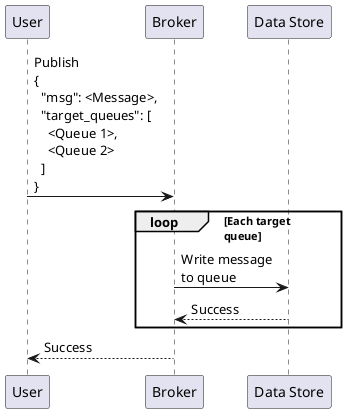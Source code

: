 @startuml

User -> Broker: Publish\n{\n  "msg": <Message>,\n  "target_queues": [\n    <Queue 1>,\n    <Queue 2>\n  ]\n}

loop Each target\nqueue

Broker -> "Data Store": Write message\nto queue

"Data Store" --> Broker: Success

end

Broker --> User: Success

@enduml
